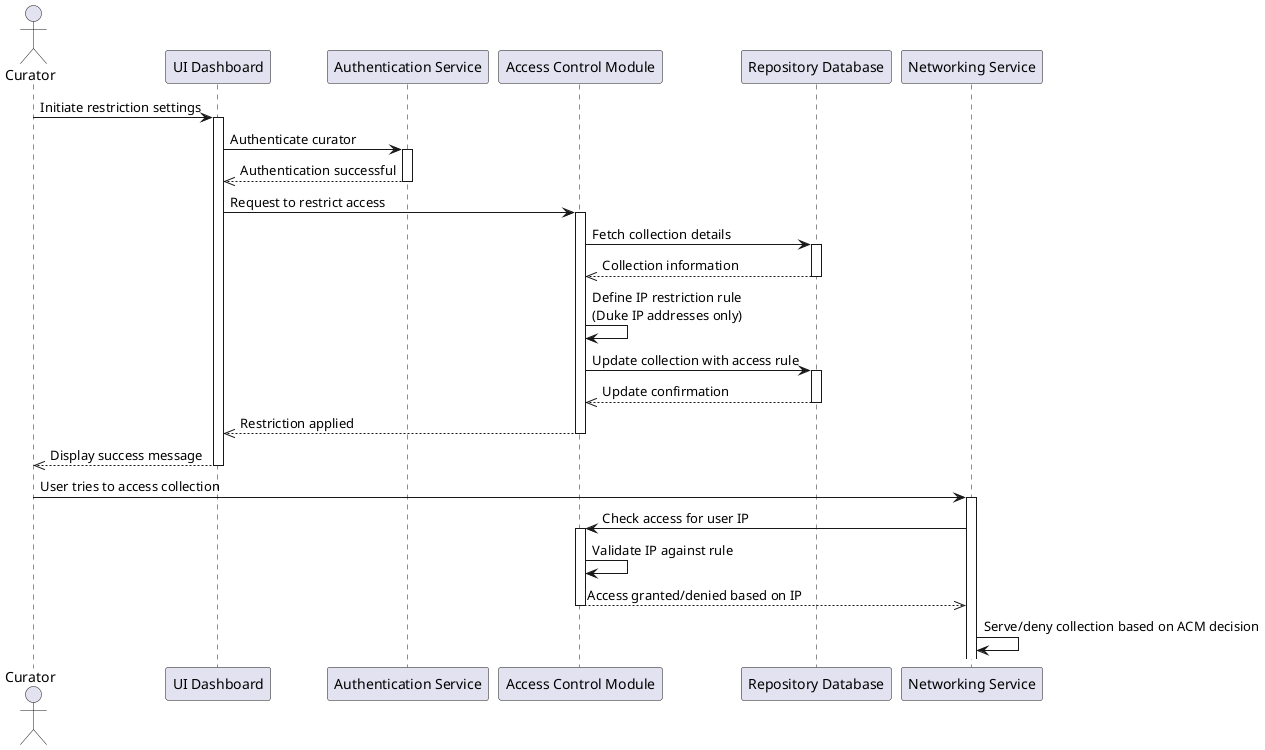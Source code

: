 @startuml
actor Curator as curator
participant "UI Dashboard" as dashboard
participant "Authentication Service" as auth
participant "Access Control Module" as acm
participant "Repository Database" as db
participant "Networking Service" as net

curator -> dashboard : Initiate restriction settings
activate dashboard

dashboard -> auth : Authenticate curator
activate auth
auth -->> dashboard : Authentication successful
deactivate auth

dashboard -> acm : Request to restrict access
activate acm
acm -> db : Fetch collection details
activate db
db -->> acm : Collection information
deactivate db

acm -> acm : Define IP restriction rule\n(Duke IP addresses only)
acm -> db : Update collection with access rule
activate db
db -->> acm : Update confirmation
deactivate db

acm -->> dashboard : Restriction applied
deactivate acm

dashboard -->> curator : Display success message
deactivate dashboard

curator -> net : User tries to access collection
activate net
net -> acm : Check access for user IP
activate acm
acm -> acm : Validate IP against rule
acm -->> net : Access granted/denied based on IP
deactivate acm
net -> net : Serve/deny collection based on ACM decision

@enduml